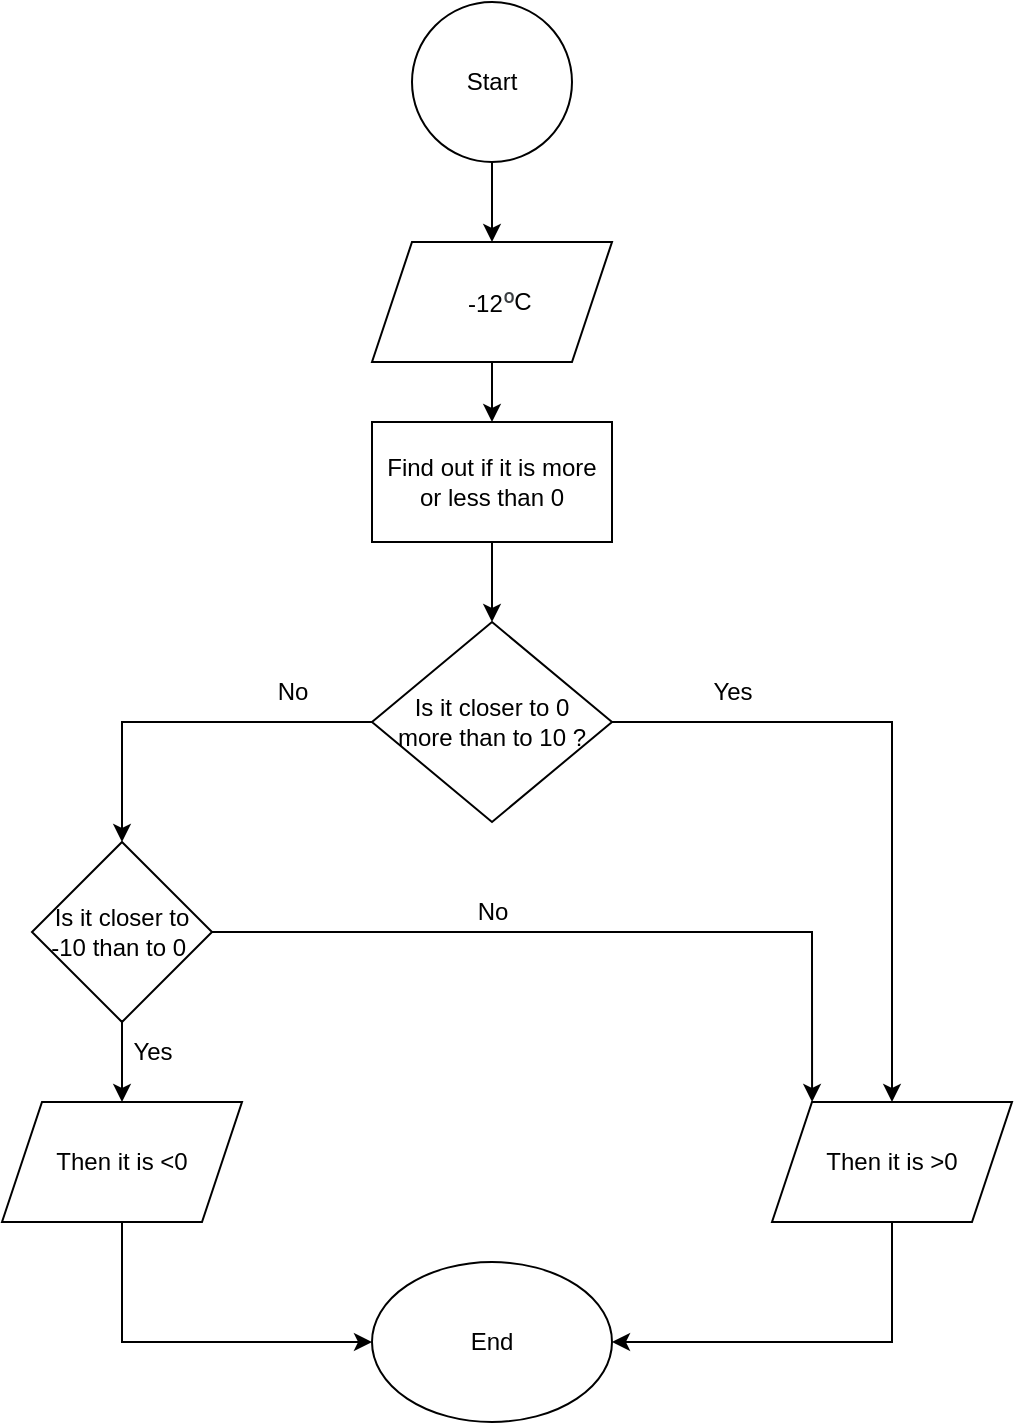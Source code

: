 <mxfile version="20.7.4" type="device"><diagram id="unXyiGxc9ppATuNRoErM" name="Страница 1"><mxGraphModel dx="1290" dy="581" grid="1" gridSize="10" guides="1" tooltips="1" connect="1" arrows="1" fold="1" page="1" pageScale="1" pageWidth="1654" pageHeight="2336" math="0" shadow="0"><root><mxCell id="0"/><mxCell id="1" parent="0"/><mxCell id="tzyp4IEBmMSPZxRIxeEb-140" value="" style="edgeStyle=orthogonalEdgeStyle;rounded=0;orthogonalLoop=1;jettySize=auto;html=1;" edge="1" parent="1" source="tzyp4IEBmMSPZxRIxeEb-141" target="tzyp4IEBmMSPZxRIxeEb-143"><mxGeometry relative="1" as="geometry"/></mxCell><mxCell id="tzyp4IEBmMSPZxRIxeEb-141" value="Start" style="ellipse;whiteSpace=wrap;html=1;aspect=fixed;" vertex="1" parent="1"><mxGeometry x="875" y="90" width="80" height="80" as="geometry"/></mxCell><mxCell id="tzyp4IEBmMSPZxRIxeEb-142" value="" style="edgeStyle=orthogonalEdgeStyle;rounded=0;orthogonalLoop=1;jettySize=auto;html=1;" edge="1" parent="1" source="tzyp4IEBmMSPZxRIxeEb-143" target="tzyp4IEBmMSPZxRIxeEb-146"><mxGeometry relative="1" as="geometry"/></mxCell><mxCell id="tzyp4IEBmMSPZxRIxeEb-143" value="-12&lt;span style=&quot;color: rgb(60, 64, 67); font-family: Roboto, Arial, sans-serif; font-size: 14px; letter-spacing: 0.2px; text-align: start;&quot;&gt;º&lt;/span&gt;" style="shape=parallelogram;perimeter=parallelogramPerimeter;whiteSpace=wrap;html=1;fixedSize=1;" vertex="1" parent="1"><mxGeometry x="855" y="210" width="120" height="60" as="geometry"/></mxCell><mxCell id="tzyp4IEBmMSPZxRIxeEb-144" value="C" style="text;html=1;align=center;verticalAlign=middle;resizable=0;points=[];autosize=1;strokeColor=none;fillColor=none;" vertex="1" parent="1"><mxGeometry x="915" y="225" width="30" height="30" as="geometry"/></mxCell><mxCell id="tzyp4IEBmMSPZxRIxeEb-145" value="" style="edgeStyle=orthogonalEdgeStyle;rounded=0;orthogonalLoop=1;jettySize=auto;html=1;" edge="1" parent="1" source="tzyp4IEBmMSPZxRIxeEb-146" target="tzyp4IEBmMSPZxRIxeEb-149"><mxGeometry relative="1" as="geometry"/></mxCell><mxCell id="tzyp4IEBmMSPZxRIxeEb-146" value="Find out if it is more or less than 0" style="whiteSpace=wrap;html=1;" vertex="1" parent="1"><mxGeometry x="855" y="300" width="120" height="60" as="geometry"/></mxCell><mxCell id="tzyp4IEBmMSPZxRIxeEb-147" value="" style="edgeStyle=orthogonalEdgeStyle;rounded=0;orthogonalLoop=1;jettySize=auto;html=1;" edge="1" parent="1" source="tzyp4IEBmMSPZxRIxeEb-149" target="tzyp4IEBmMSPZxRIxeEb-152"><mxGeometry relative="1" as="geometry"/></mxCell><mxCell id="tzyp4IEBmMSPZxRIxeEb-148" value="" style="edgeStyle=orthogonalEdgeStyle;rounded=0;orthogonalLoop=1;jettySize=auto;html=1;" edge="1" parent="1" source="tzyp4IEBmMSPZxRIxeEb-149" target="tzyp4IEBmMSPZxRIxeEb-158"><mxGeometry relative="1" as="geometry"/></mxCell><mxCell id="tzyp4IEBmMSPZxRIxeEb-149" value="Is it closer to 0 &lt;br&gt;more than to 10 ?" style="rhombus;whiteSpace=wrap;html=1;" vertex="1" parent="1"><mxGeometry x="855" y="400" width="120" height="100" as="geometry"/></mxCell><mxCell id="tzyp4IEBmMSPZxRIxeEb-150" value="" style="edgeStyle=orthogonalEdgeStyle;rounded=0;orthogonalLoop=1;jettySize=auto;html=1;" edge="1" parent="1" source="tzyp4IEBmMSPZxRIxeEb-152" target="tzyp4IEBmMSPZxRIxeEb-155"><mxGeometry relative="1" as="geometry"/></mxCell><mxCell id="tzyp4IEBmMSPZxRIxeEb-151" style="edgeStyle=orthogonalEdgeStyle;rounded=0;orthogonalLoop=1;jettySize=auto;html=1;exitX=1;exitY=0.5;exitDx=0;exitDy=0;entryX=0.167;entryY=0;entryDx=0;entryDy=0;entryPerimeter=0;" edge="1" parent="1" source="tzyp4IEBmMSPZxRIxeEb-152" target="tzyp4IEBmMSPZxRIxeEb-158"><mxGeometry relative="1" as="geometry"/></mxCell><mxCell id="tzyp4IEBmMSPZxRIxeEb-152" value="Is it closer to -10 than to 0&amp;nbsp;" style="rhombus;whiteSpace=wrap;html=1;" vertex="1" parent="1"><mxGeometry x="685" y="510" width="90" height="90" as="geometry"/></mxCell><mxCell id="tzyp4IEBmMSPZxRIxeEb-153" value="No" style="text;html=1;align=center;verticalAlign=middle;resizable=0;points=[];autosize=1;strokeColor=none;fillColor=none;" vertex="1" parent="1"><mxGeometry x="795" y="420" width="40" height="30" as="geometry"/></mxCell><mxCell id="tzyp4IEBmMSPZxRIxeEb-154" style="edgeStyle=orthogonalEdgeStyle;rounded=0;orthogonalLoop=1;jettySize=auto;html=1;exitX=0.5;exitY=1;exitDx=0;exitDy=0;entryX=0;entryY=0.5;entryDx=0;entryDy=0;" edge="1" parent="1" source="tzyp4IEBmMSPZxRIxeEb-155" target="tzyp4IEBmMSPZxRIxeEb-159"><mxGeometry relative="1" as="geometry"/></mxCell><mxCell id="tzyp4IEBmMSPZxRIxeEb-155" value="Then it is &amp;lt;0" style="shape=parallelogram;perimeter=parallelogramPerimeter;whiteSpace=wrap;html=1;fixedSize=1;" vertex="1" parent="1"><mxGeometry x="670" y="640" width="120" height="60" as="geometry"/></mxCell><mxCell id="tzyp4IEBmMSPZxRIxeEb-156" value="Yes" style="text;html=1;align=center;verticalAlign=middle;resizable=0;points=[];autosize=1;strokeColor=none;fillColor=none;" vertex="1" parent="1"><mxGeometry x="725" y="600" width="40" height="30" as="geometry"/></mxCell><mxCell id="tzyp4IEBmMSPZxRIxeEb-157" style="edgeStyle=orthogonalEdgeStyle;rounded=0;orthogonalLoop=1;jettySize=auto;html=1;exitX=0.5;exitY=1;exitDx=0;exitDy=0;entryX=1;entryY=0.5;entryDx=0;entryDy=0;" edge="1" parent="1" source="tzyp4IEBmMSPZxRIxeEb-158" target="tzyp4IEBmMSPZxRIxeEb-159"><mxGeometry relative="1" as="geometry"/></mxCell><mxCell id="tzyp4IEBmMSPZxRIxeEb-158" value="Then it is &amp;gt;0" style="shape=parallelogram;perimeter=parallelogramPerimeter;whiteSpace=wrap;html=1;fixedSize=1;" vertex="1" parent="1"><mxGeometry x="1055" y="640" width="120" height="60" as="geometry"/></mxCell><mxCell id="tzyp4IEBmMSPZxRIxeEb-159" value="End" style="ellipse;whiteSpace=wrap;html=1;" vertex="1" parent="1"><mxGeometry x="855" y="720" width="120" height="80" as="geometry"/></mxCell><mxCell id="tzyp4IEBmMSPZxRIxeEb-160" value="Yes" style="text;html=1;align=center;verticalAlign=middle;resizable=0;points=[];autosize=1;strokeColor=none;fillColor=none;" vertex="1" parent="1"><mxGeometry x="1015" y="420" width="40" height="30" as="geometry"/></mxCell><mxCell id="tzyp4IEBmMSPZxRIxeEb-161" value="No" style="text;html=1;align=center;verticalAlign=middle;resizable=0;points=[];autosize=1;strokeColor=none;fillColor=none;" vertex="1" parent="1"><mxGeometry x="895" y="530" width="40" height="30" as="geometry"/></mxCell></root></mxGraphModel></diagram></mxfile>